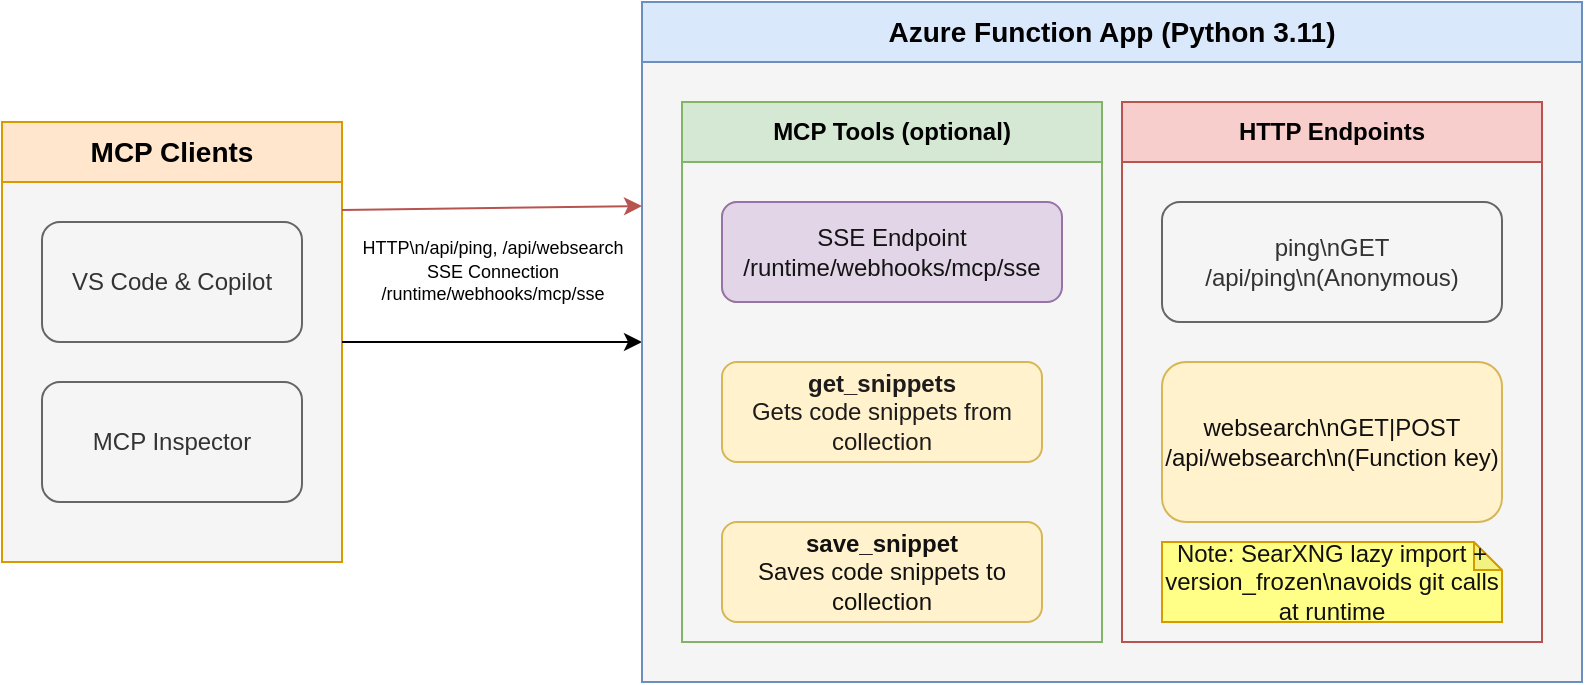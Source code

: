 <mxfile>
    <diagram id="remote-mcp-architecture" name="MCP Server Solution Architecture">
        <mxGraphModel dx="506" dy="329" grid="0" gridSize="10" guides="1" tooltips="1" connect="1" arrows="1" fold="1" page="1" pageScale="1" pageWidth="1100" pageHeight="850" math="0" shadow="0">
            <root>
                <mxCell id="0"/>
                <mxCell id="1" parent="0"/>
                <mxCell id="client-container" value="MCP Clients" style="swimlane;whiteSpace=wrap;html=1;fillColor=#ffe6cc;strokeColor=#d79b00;startSize=30;fontSize=14;fontStyle=1;swimlaneFillColor=#F5F5F5;" parent="1" vertex="1">
                    <mxGeometry x="40" y="170" width="170" height="220" as="geometry"/>
                </mxCell>
                <mxCell id="vscode-client" value="VS Code &amp; Copilot" style="rounded=1;whiteSpace=wrap;html=1;fillColor=#f5f5f5;strokeColor=#666666;fontColor=#333333;" parent="client-container" vertex="1">
                    <mxGeometry x="20" y="50" width="130" height="60" as="geometry"/>
                </mxCell>
                <mxCell id="mcp-inspector" value="MCP Inspector" style="rounded=1;whiteSpace=wrap;html=1;fillColor=#f5f5f5;strokeColor=#666666;fontColor=#333333;" parent="client-container" vertex="1">
                    <mxGeometry x="20" y="130" width="130" height="60" as="geometry"/>
                </mxCell>
                <mxCell id="client-to-function" value="SSE Connection&#10;/runtime/webhooks/mcp/sse" style="endArrow=classic;html=1;rounded=0;fontSize=9;exitX=1;exitY=0.5;exitDx=0;exitDy=0;entryX=0;entryY=0.5;entryDx=0;entryDy=0;" parent="1" source="client-container" target="11" edge="1">
                    <mxGeometry y="30" width="50" height="50" relative="1" as="geometry">
                        <mxPoint x="220" y="210" as="sourcePoint"/>
                        <mxPoint x="310" y="280" as="targetPoint"/>
                        <mxPoint as="offset"/>
                    </mxGeometry>
                </mxCell>
                <mxCell id="11" value="Azure Function App (Python 3.11)" style="swimlane;whiteSpace=wrap;html=1;fillColor=#dae8fc;strokeColor=#6c8ebf;startSize=30;fontSize=14;fontStyle=1;swimlaneFillColor=#f5f5f5;" parent="1" vertex="1">
                    <mxGeometry x="360" y="110" width="470" height="340" as="geometry"/>
                </mxCell>
                <mxCell id="12" value="MCP Tools (optional)" style="swimlane;whiteSpace=wrap;html=1;fillColor=#d5e8d4;strokeColor=#82b366;startSize=30;" parent="11" vertex="1">
                    <mxGeometry x="20" y="50" width="210" height="270" as="geometry"/>
                </mxCell>
                <mxCell id="13" value="&lt;span style=&quot;color: rgb(0, 0, 0); text-align: left;&quot;&gt;&lt;b&gt;hello_mcp&lt;/b&gt;&lt;/span&gt;&lt;br&gt;Simple hello world MCP Tool" style="rounded=1;whiteSpace=wrap;html=1;fillColor=#fff2cc;strokeColor=#d6b656;" parent="12" vertex="1">
                    <mxGeometry x="20" y="50" width="160" height="50" as="geometry"/>
                </mxCell>
                <mxCell id="14" value="&lt;b&gt;get_snippets&lt;/b&gt;&lt;br&gt;Gets code snippets from collection" style="rounded=1;whiteSpace=wrap;html=1;fillColor=#fff2cc;strokeColor=#d6b656;fontColor=#1d1b1b;" parent="12" vertex="1">
                    <mxGeometry x="20" y="130" width="160" height="50" as="geometry"/>
                </mxCell>
                <mxCell id="15" value="&lt;b&gt;save_snippet&lt;/b&gt;&lt;br&gt;Saves code snippets to collection" style="rounded=1;whiteSpace=wrap;html=1;fillColor=#fff2cc;strokeColor=#d6b656;fontColor=#121111;" parent="12" vertex="1">
                    <mxGeometry x="20" y="210" width="160" height="50" as="geometry"/>
                </mxCell>
                <mxCell id="18" value="SSE Endpoint&#10;/runtime/webhooks/mcp/sse" style="rounded=1;whiteSpace=wrap;html=1;fillColor=#e1d5e7;strokeColor=#9673a6;fontColor=#141414;" parent="12" vertex="1">
                    <mxGeometry x="20" y="50" width="170" height="50" as="geometry"/>
                </mxCell>
                <mxCell id="20" value="HTTP Endpoints" style="swimlane;whiteSpace=wrap;html=1;fillColor=#f8cecc;strokeColor=#b85450;startSize=30;" parent="11" vertex="1">
                    <mxGeometry x="240" y="50" width="210" height="270" as="geometry"/>
                </mxCell>
                <mxCell id="21" value="ping\nGET /api/ping\n(Anonymous)" style="rounded=1;whiteSpace=wrap;html=1;fillColor=#f5f5f5;strokeColor=#666666;fontColor=#333333;" parent="20" vertex="1">
                    <mxGeometry x="20" y="50" width="170" height="60" as="geometry"/>
                </mxCell>
                <mxCell id="22" value="websearch\nGET|POST /api/websearch\n(Function key)" style="rounded=1;whiteSpace=wrap;html=1;fillColor=#fff2cc;strokeColor=#d6b656;fontColor=#121111;" parent="20" vertex="1">
                    <mxGeometry x="20" y="130" width="170" height="80" as="geometry"/>
                </mxCell>
                <mxCell id="23" value="Note: SearXNG lazy import + version_frozen\navoids git calls at runtime" style="shape=note;whiteSpace=wrap;html=1;backgroundOutline=1;darkOpacity=0.05;size=14;fillColor=#ffff88;strokeColor=#d79b00;fontColor=#121111;" parent="20" vertex="1">
                    <mxGeometry x="20" y="220" width="170" height="40" as="geometry"/>
                </mxCell>
                <mxCell id="http-to-function" value="HTTP\n/api/ping, /api/websearch" style="endArrow=classic;html=1;rounded=0;fontSize=9;exitX=1;exitY=0.2;exitDx=0;exitDy=0;entryX=0;entryY=0.3;entryDx=0;entryDy=0;strokeColor=#b85450;" parent="1" source="client-container" target="11" edge="1">
                    <mxGeometry y="-20" width="50" height="50" relative="1" as="geometry">
                        <mxPoint x="220" y="160" as="sourcePoint"/>
                        <mxPoint x="310" y="200" as="targetPoint"/>
                        <mxPoint as="offset"/>
                    </mxGeometry>
                </mxCell>
            </root>
        </mxGraphModel>
    </diagram>
</mxfile>
